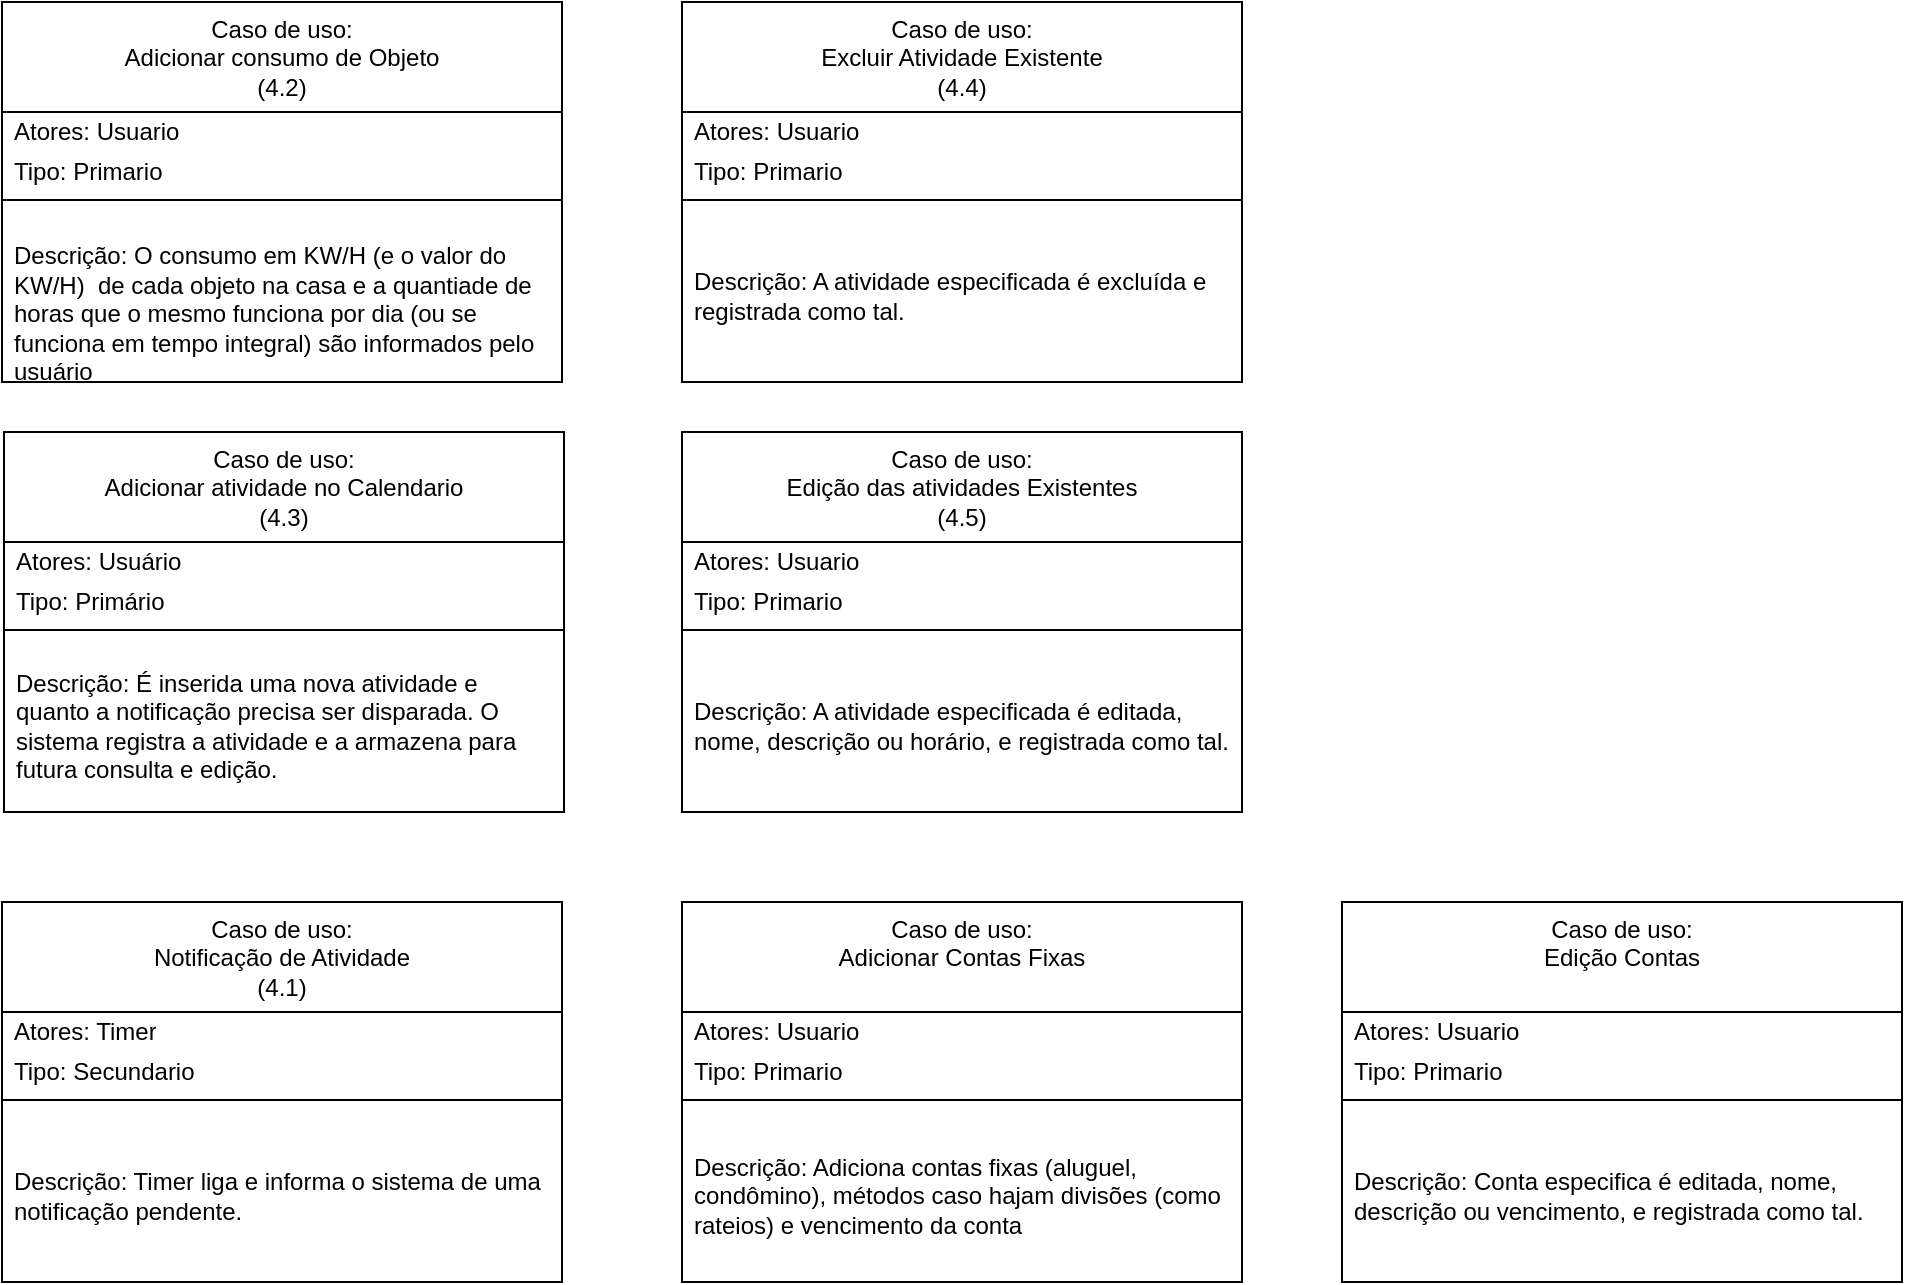 <mxfile version="26.2.8">
  <diagram name="Página-1" id="1y8P2CDbdtnNZviRdfFL">
    <mxGraphModel dx="1144" dy="658" grid="1" gridSize="10" guides="1" tooltips="1" connect="1" arrows="1" fold="1" page="1" pageScale="1" pageWidth="1920" pageHeight="1200" math="0" shadow="0">
      <root>
        <mxCell id="0" />
        <mxCell id="1" parent="0" />
        <mxCell id="hESRGJhJiUW9HwsKIZmo-29" value="Caso de uso:&lt;br&gt;Adicionar consumo de Objeto&lt;br&gt;(4.2)" style="swimlane;fontStyle=0;align=center;verticalAlign=top;childLayout=stackLayout;horizontal=1;startSize=55;horizontalStack=0;resizeParent=1;resizeParentMax=0;resizeLast=0;collapsible=0;marginBottom=0;html=1;whiteSpace=wrap;" parent="1" vertex="1">
          <mxGeometry x="330" y="100" width="280" height="190" as="geometry" />
        </mxCell>
        <mxCell id="hESRGJhJiUW9HwsKIZmo-30" value="&lt;span style=&quot;&quot;&gt;Atores: Usuario&lt;/span&gt;" style="text;html=1;strokeColor=none;fillColor=none;align=left;verticalAlign=middle;spacingLeft=4;spacingRight=4;overflow=hidden;rotatable=0;points=[[0,0.5],[1,0.5]];portConstraint=eastwest;whiteSpace=wrap;" parent="hESRGJhJiUW9HwsKIZmo-29" vertex="1">
          <mxGeometry y="55" width="280" height="20" as="geometry" />
        </mxCell>
        <mxCell id="hESRGJhJiUW9HwsKIZmo-31" value="Tipo: Primario" style="text;html=1;strokeColor=none;fillColor=none;align=left;verticalAlign=middle;spacingLeft=4;spacingRight=4;overflow=hidden;rotatable=0;points=[[0,0.5],[1,0.5]];portConstraint=eastwest;whiteSpace=wrap;" parent="hESRGJhJiUW9HwsKIZmo-29" vertex="1">
          <mxGeometry y="75" width="280" height="20" as="geometry" />
        </mxCell>
        <mxCell id="hESRGJhJiUW9HwsKIZmo-34" value="" style="line;strokeWidth=1;fillColor=none;align=left;verticalAlign=middle;spacingTop=-1;spacingLeft=3;spacingRight=3;rotatable=0;labelPosition=right;points=[];portConstraint=eastwest;" parent="hESRGJhJiUW9HwsKIZmo-29" vertex="1">
          <mxGeometry y="95" width="280" height="8" as="geometry" />
        </mxCell>
        <mxCell id="hESRGJhJiUW9HwsKIZmo-36" value="&lt;br&gt;Descrição: O consumo em KW/H (e o valor do KW/H)&amp;nbsp; de cada objeto na casa e a quantiade de horas que o mesmo funciona por dia (ou se funciona em tempo integral) são informados pelo usuário&lt;div&gt;&lt;br&gt;&lt;/div&gt;" style="text;html=1;strokeColor=none;fillColor=none;align=left;verticalAlign=middle;spacingLeft=4;spacingRight=4;overflow=hidden;rotatable=0;points=[[0,0.5],[1,0.5]];portConstraint=eastwest;whiteSpace=wrap;" parent="hESRGJhJiUW9HwsKIZmo-29" vertex="1">
          <mxGeometry y="103" width="280" height="87" as="geometry" />
        </mxCell>
        <mxCell id="hESRGJhJiUW9HwsKIZmo-42" value="Caso de uso:&lt;br&gt;Adicionar atividade no Calendario&lt;br&gt;(4.3)" style="swimlane;fontStyle=0;align=center;verticalAlign=top;childLayout=stackLayout;horizontal=1;startSize=55;horizontalStack=0;resizeParent=1;resizeParentMax=0;resizeLast=0;collapsible=0;marginBottom=0;html=1;whiteSpace=wrap;" parent="1" vertex="1">
          <mxGeometry x="331" y="315" width="280" height="190" as="geometry" />
        </mxCell>
        <mxCell id="hESRGJhJiUW9HwsKIZmo-43" value="&lt;span style=&quot;&quot;&gt;Atores:&amp;nbsp;&lt;/span&gt;Usuário" style="text;html=1;strokeColor=none;fillColor=none;align=left;verticalAlign=middle;spacingLeft=4;spacingRight=4;overflow=hidden;rotatable=0;points=[[0,0.5],[1,0.5]];portConstraint=eastwest;whiteSpace=wrap;" parent="hESRGJhJiUW9HwsKIZmo-42" vertex="1">
          <mxGeometry y="55" width="280" height="20" as="geometry" />
        </mxCell>
        <mxCell id="hESRGJhJiUW9HwsKIZmo-44" value="Tipo: Primário" style="text;html=1;strokeColor=none;fillColor=none;align=left;verticalAlign=middle;spacingLeft=4;spacingRight=4;overflow=hidden;rotatable=0;points=[[0,0.5],[1,0.5]];portConstraint=eastwest;whiteSpace=wrap;" parent="hESRGJhJiUW9HwsKIZmo-42" vertex="1">
          <mxGeometry y="75" width="280" height="20" as="geometry" />
        </mxCell>
        <mxCell id="hESRGJhJiUW9HwsKIZmo-45" value="" style="line;strokeWidth=1;fillColor=none;align=left;verticalAlign=middle;spacingTop=-1;spacingLeft=3;spacingRight=3;rotatable=0;labelPosition=right;points=[];portConstraint=eastwest;" parent="hESRGJhJiUW9HwsKIZmo-42" vertex="1">
          <mxGeometry y="95" width="280" height="8" as="geometry" />
        </mxCell>
        <mxCell id="hESRGJhJiUW9HwsKIZmo-46" value="Descrição: É inserida uma nova atividade e quanto a notificação precisa ser disparada. O sistema registra a atividade e a armazena para futura consulta e edição." style="text;html=1;strokeColor=none;fillColor=none;align=left;verticalAlign=middle;spacingLeft=4;spacingRight=4;overflow=hidden;rotatable=0;points=[[0,0.5],[1,0.5]];portConstraint=eastwest;whiteSpace=wrap;" parent="hESRGJhJiUW9HwsKIZmo-42" vertex="1">
          <mxGeometry y="103" width="280" height="87" as="geometry" />
        </mxCell>
        <mxCell id="hESRGJhJiUW9HwsKIZmo-48" value="Caso de uso:&lt;br&gt;Notificação de Atividade&lt;br&gt;(4.1)" style="swimlane;fontStyle=0;align=center;verticalAlign=top;childLayout=stackLayout;horizontal=1;startSize=55;horizontalStack=0;resizeParent=1;resizeParentMax=0;resizeLast=0;collapsible=0;marginBottom=0;html=1;whiteSpace=wrap;" parent="1" vertex="1">
          <mxGeometry x="330" y="550" width="280" height="190" as="geometry" />
        </mxCell>
        <mxCell id="hESRGJhJiUW9HwsKIZmo-49" value="&lt;span style=&quot;&quot;&gt;Atores: Timer&lt;/span&gt;" style="text;html=1;strokeColor=none;fillColor=none;align=left;verticalAlign=middle;spacingLeft=4;spacingRight=4;overflow=hidden;rotatable=0;points=[[0,0.5],[1,0.5]];portConstraint=eastwest;whiteSpace=wrap;" parent="hESRGJhJiUW9HwsKIZmo-48" vertex="1">
          <mxGeometry y="55" width="280" height="20" as="geometry" />
        </mxCell>
        <mxCell id="hESRGJhJiUW9HwsKIZmo-50" value="Tipo: Secundario" style="text;html=1;strokeColor=none;fillColor=none;align=left;verticalAlign=middle;spacingLeft=4;spacingRight=4;overflow=hidden;rotatable=0;points=[[0,0.5],[1,0.5]];portConstraint=eastwest;whiteSpace=wrap;" parent="hESRGJhJiUW9HwsKIZmo-48" vertex="1">
          <mxGeometry y="75" width="280" height="20" as="geometry" />
        </mxCell>
        <mxCell id="hESRGJhJiUW9HwsKIZmo-51" value="" style="line;strokeWidth=1;fillColor=none;align=left;verticalAlign=middle;spacingTop=-1;spacingLeft=3;spacingRight=3;rotatable=0;labelPosition=right;points=[];portConstraint=eastwest;" parent="hESRGJhJiUW9HwsKIZmo-48" vertex="1">
          <mxGeometry y="95" width="280" height="8" as="geometry" />
        </mxCell>
        <mxCell id="hESRGJhJiUW9HwsKIZmo-52" value="Descrição: Timer liga e informa o sistema de uma notificação pendente." style="text;html=1;strokeColor=none;fillColor=none;align=left;verticalAlign=middle;spacingLeft=4;spacingRight=4;overflow=hidden;rotatable=0;points=[[0,0.5],[1,0.5]];portConstraint=eastwest;whiteSpace=wrap;" parent="hESRGJhJiUW9HwsKIZmo-48" vertex="1">
          <mxGeometry y="103" width="280" height="87" as="geometry" />
        </mxCell>
        <mxCell id="hESRGJhJiUW9HwsKIZmo-58" value="Caso de uso:&lt;br&gt;Excluir Atividade Existente&lt;br&gt;(4.4)" style="swimlane;fontStyle=0;align=center;verticalAlign=top;childLayout=stackLayout;horizontal=1;startSize=55;horizontalStack=0;resizeParent=1;resizeParentMax=0;resizeLast=0;collapsible=0;marginBottom=0;html=1;whiteSpace=wrap;" parent="1" vertex="1">
          <mxGeometry x="670" y="100" width="280" height="190" as="geometry" />
        </mxCell>
        <mxCell id="hESRGJhJiUW9HwsKIZmo-59" value="&lt;span style=&quot;&quot;&gt;Atores: Usuario&lt;/span&gt;" style="text;html=1;strokeColor=none;fillColor=none;align=left;verticalAlign=middle;spacingLeft=4;spacingRight=4;overflow=hidden;rotatable=0;points=[[0,0.5],[1,0.5]];portConstraint=eastwest;whiteSpace=wrap;" parent="hESRGJhJiUW9HwsKIZmo-58" vertex="1">
          <mxGeometry y="55" width="280" height="20" as="geometry" />
        </mxCell>
        <mxCell id="hESRGJhJiUW9HwsKIZmo-60" value="Tipo: Primario" style="text;html=1;strokeColor=none;fillColor=none;align=left;verticalAlign=middle;spacingLeft=4;spacingRight=4;overflow=hidden;rotatable=0;points=[[0,0.5],[1,0.5]];portConstraint=eastwest;whiteSpace=wrap;" parent="hESRGJhJiUW9HwsKIZmo-58" vertex="1">
          <mxGeometry y="75" width="280" height="20" as="geometry" />
        </mxCell>
        <mxCell id="hESRGJhJiUW9HwsKIZmo-61" value="" style="line;strokeWidth=1;fillColor=none;align=left;verticalAlign=middle;spacingTop=-1;spacingLeft=3;spacingRight=3;rotatable=0;labelPosition=right;points=[];portConstraint=eastwest;" parent="hESRGJhJiUW9HwsKIZmo-58" vertex="1">
          <mxGeometry y="95" width="280" height="8" as="geometry" />
        </mxCell>
        <mxCell id="hESRGJhJiUW9HwsKIZmo-62" value="Descrição: A atividade especificada é excluída e registrada como tal." style="text;html=1;strokeColor=none;fillColor=none;align=left;verticalAlign=middle;spacingLeft=4;spacingRight=4;overflow=hidden;rotatable=0;points=[[0,0.5],[1,0.5]];portConstraint=eastwest;whiteSpace=wrap;" parent="hESRGJhJiUW9HwsKIZmo-58" vertex="1">
          <mxGeometry y="103" width="280" height="87" as="geometry" />
        </mxCell>
        <mxCell id="hESRGJhJiUW9HwsKIZmo-63" value="Caso de uso:&lt;br&gt;Edição das atividades Existentes&lt;br&gt;(4.5)" style="swimlane;fontStyle=0;align=center;verticalAlign=top;childLayout=stackLayout;horizontal=1;startSize=55;horizontalStack=0;resizeParent=1;resizeParentMax=0;resizeLast=0;collapsible=0;marginBottom=0;html=1;whiteSpace=wrap;" parent="1" vertex="1">
          <mxGeometry x="670" y="315" width="280" height="190" as="geometry" />
        </mxCell>
        <mxCell id="hESRGJhJiUW9HwsKIZmo-64" value="&lt;span style=&quot;&quot;&gt;Atores: Usuario&lt;/span&gt;" style="text;html=1;strokeColor=none;fillColor=none;align=left;verticalAlign=middle;spacingLeft=4;spacingRight=4;overflow=hidden;rotatable=0;points=[[0,0.5],[1,0.5]];portConstraint=eastwest;whiteSpace=wrap;" parent="hESRGJhJiUW9HwsKIZmo-63" vertex="1">
          <mxGeometry y="55" width="280" height="20" as="geometry" />
        </mxCell>
        <mxCell id="hESRGJhJiUW9HwsKIZmo-65" value="Tipo: Primario" style="text;html=1;strokeColor=none;fillColor=none;align=left;verticalAlign=middle;spacingLeft=4;spacingRight=4;overflow=hidden;rotatable=0;points=[[0,0.5],[1,0.5]];portConstraint=eastwest;whiteSpace=wrap;" parent="hESRGJhJiUW9HwsKIZmo-63" vertex="1">
          <mxGeometry y="75" width="280" height="20" as="geometry" />
        </mxCell>
        <mxCell id="hESRGJhJiUW9HwsKIZmo-66" value="" style="line;strokeWidth=1;fillColor=none;align=left;verticalAlign=middle;spacingTop=-1;spacingLeft=3;spacingRight=3;rotatable=0;labelPosition=right;points=[];portConstraint=eastwest;" parent="hESRGJhJiUW9HwsKIZmo-63" vertex="1">
          <mxGeometry y="95" width="280" height="8" as="geometry" />
        </mxCell>
        <mxCell id="hESRGJhJiUW9HwsKIZmo-67" value="Descrição: A atividade especificada é editada, nome, descrição ou horário, e registrada como tal." style="text;html=1;strokeColor=none;fillColor=none;align=left;verticalAlign=middle;spacingLeft=4;spacingRight=4;overflow=hidden;rotatable=0;points=[[0,0.5],[1,0.5]];portConstraint=eastwest;whiteSpace=wrap;" parent="hESRGJhJiUW9HwsKIZmo-63" vertex="1">
          <mxGeometry y="103" width="280" height="87" as="geometry" />
        </mxCell>
        <mxCell id="8u0TkjSVdYfdCv28wPhr-1" value="Caso de uso:&lt;br&gt;Adicionar Contas Fixas" style="swimlane;fontStyle=0;align=center;verticalAlign=top;childLayout=stackLayout;horizontal=1;startSize=55;horizontalStack=0;resizeParent=1;resizeParentMax=0;resizeLast=0;collapsible=0;marginBottom=0;html=1;whiteSpace=wrap;" parent="1" vertex="1">
          <mxGeometry x="670" y="550" width="280" height="190" as="geometry" />
        </mxCell>
        <mxCell id="8u0TkjSVdYfdCv28wPhr-2" value="&lt;span style=&quot;&quot;&gt;Atores: Usuario&lt;/span&gt;" style="text;html=1;strokeColor=none;fillColor=none;align=left;verticalAlign=middle;spacingLeft=4;spacingRight=4;overflow=hidden;rotatable=0;points=[[0,0.5],[1,0.5]];portConstraint=eastwest;whiteSpace=wrap;" parent="8u0TkjSVdYfdCv28wPhr-1" vertex="1">
          <mxGeometry y="55" width="280" height="20" as="geometry" />
        </mxCell>
        <mxCell id="8u0TkjSVdYfdCv28wPhr-3" value="Tipo: Primario" style="text;html=1;strokeColor=none;fillColor=none;align=left;verticalAlign=middle;spacingLeft=4;spacingRight=4;overflow=hidden;rotatable=0;points=[[0,0.5],[1,0.5]];portConstraint=eastwest;whiteSpace=wrap;" parent="8u0TkjSVdYfdCv28wPhr-1" vertex="1">
          <mxGeometry y="75" width="280" height="20" as="geometry" />
        </mxCell>
        <mxCell id="8u0TkjSVdYfdCv28wPhr-4" value="" style="line;strokeWidth=1;fillColor=none;align=left;verticalAlign=middle;spacingTop=-1;spacingLeft=3;spacingRight=3;rotatable=0;labelPosition=right;points=[];portConstraint=eastwest;" parent="8u0TkjSVdYfdCv28wPhr-1" vertex="1">
          <mxGeometry y="95" width="280" height="8" as="geometry" />
        </mxCell>
        <mxCell id="8u0TkjSVdYfdCv28wPhr-5" value="&lt;br&gt;Descrição: Adiciona contas fixas (aluguel, condômino), métodos caso hajam divisões (como rateios) e vencimento da conta&lt;div&gt;&lt;br&gt;&lt;/div&gt;" style="text;html=1;strokeColor=none;fillColor=none;align=left;verticalAlign=middle;spacingLeft=4;spacingRight=4;overflow=hidden;rotatable=0;points=[[0,0.5],[1,0.5]];portConstraint=eastwest;whiteSpace=wrap;" parent="8u0TkjSVdYfdCv28wPhr-1" vertex="1">
          <mxGeometry y="103" width="280" height="87" as="geometry" />
        </mxCell>
        <mxCell id="8u0TkjSVdYfdCv28wPhr-6" value="Caso de uso:&lt;br&gt;Edição Contas" style="swimlane;fontStyle=0;align=center;verticalAlign=top;childLayout=stackLayout;horizontal=1;startSize=55;horizontalStack=0;resizeParent=1;resizeParentMax=0;resizeLast=0;collapsible=0;marginBottom=0;html=1;whiteSpace=wrap;" parent="1" vertex="1">
          <mxGeometry x="1000" y="550" width="280" height="190" as="geometry" />
        </mxCell>
        <mxCell id="8u0TkjSVdYfdCv28wPhr-7" value="&lt;span style=&quot;&quot;&gt;Atores: Usuario&lt;/span&gt;" style="text;html=1;strokeColor=none;fillColor=none;align=left;verticalAlign=middle;spacingLeft=4;spacingRight=4;overflow=hidden;rotatable=0;points=[[0,0.5],[1,0.5]];portConstraint=eastwest;whiteSpace=wrap;" parent="8u0TkjSVdYfdCv28wPhr-6" vertex="1">
          <mxGeometry y="55" width="280" height="20" as="geometry" />
        </mxCell>
        <mxCell id="8u0TkjSVdYfdCv28wPhr-8" value="Tipo: Primario" style="text;html=1;strokeColor=none;fillColor=none;align=left;verticalAlign=middle;spacingLeft=4;spacingRight=4;overflow=hidden;rotatable=0;points=[[0,0.5],[1,0.5]];portConstraint=eastwest;whiteSpace=wrap;" parent="8u0TkjSVdYfdCv28wPhr-6" vertex="1">
          <mxGeometry y="75" width="280" height="20" as="geometry" />
        </mxCell>
        <mxCell id="8u0TkjSVdYfdCv28wPhr-9" value="" style="line;strokeWidth=1;fillColor=none;align=left;verticalAlign=middle;spacingTop=-1;spacingLeft=3;spacingRight=3;rotatable=0;labelPosition=right;points=[];portConstraint=eastwest;" parent="8u0TkjSVdYfdCv28wPhr-6" vertex="1">
          <mxGeometry y="95" width="280" height="8" as="geometry" />
        </mxCell>
        <mxCell id="8u0TkjSVdYfdCv28wPhr-10" value="Descrição: Conta especifica é editada, nome, descrição ou vencimento, e registrada como tal." style="text;html=1;strokeColor=none;fillColor=none;align=left;verticalAlign=middle;spacingLeft=4;spacingRight=4;overflow=hidden;rotatable=0;points=[[0,0.5],[1,0.5]];portConstraint=eastwest;whiteSpace=wrap;" parent="8u0TkjSVdYfdCv28wPhr-6" vertex="1">
          <mxGeometry y="103" width="280" height="87" as="geometry" />
        </mxCell>
      </root>
    </mxGraphModel>
  </diagram>
</mxfile>
